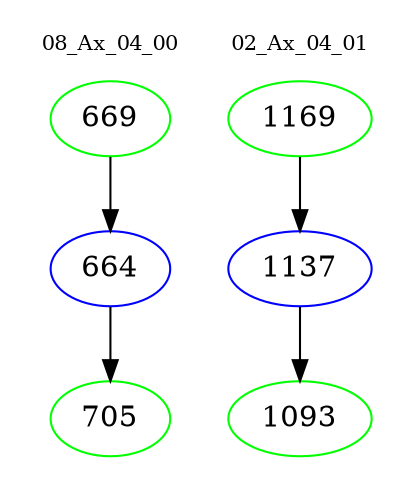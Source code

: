 digraph{
subgraph cluster_0 {
color = white
label = "08_Ax_04_00";
fontsize=10;
T0_669 [label="669", color="green"]
T0_669 -> T0_664 [color="black"]
T0_664 [label="664", color="blue"]
T0_664 -> T0_705 [color="black"]
T0_705 [label="705", color="green"]
}
subgraph cluster_1 {
color = white
label = "02_Ax_04_01";
fontsize=10;
T1_1169 [label="1169", color="green"]
T1_1169 -> T1_1137 [color="black"]
T1_1137 [label="1137", color="blue"]
T1_1137 -> T1_1093 [color="black"]
T1_1093 [label="1093", color="green"]
}
}
